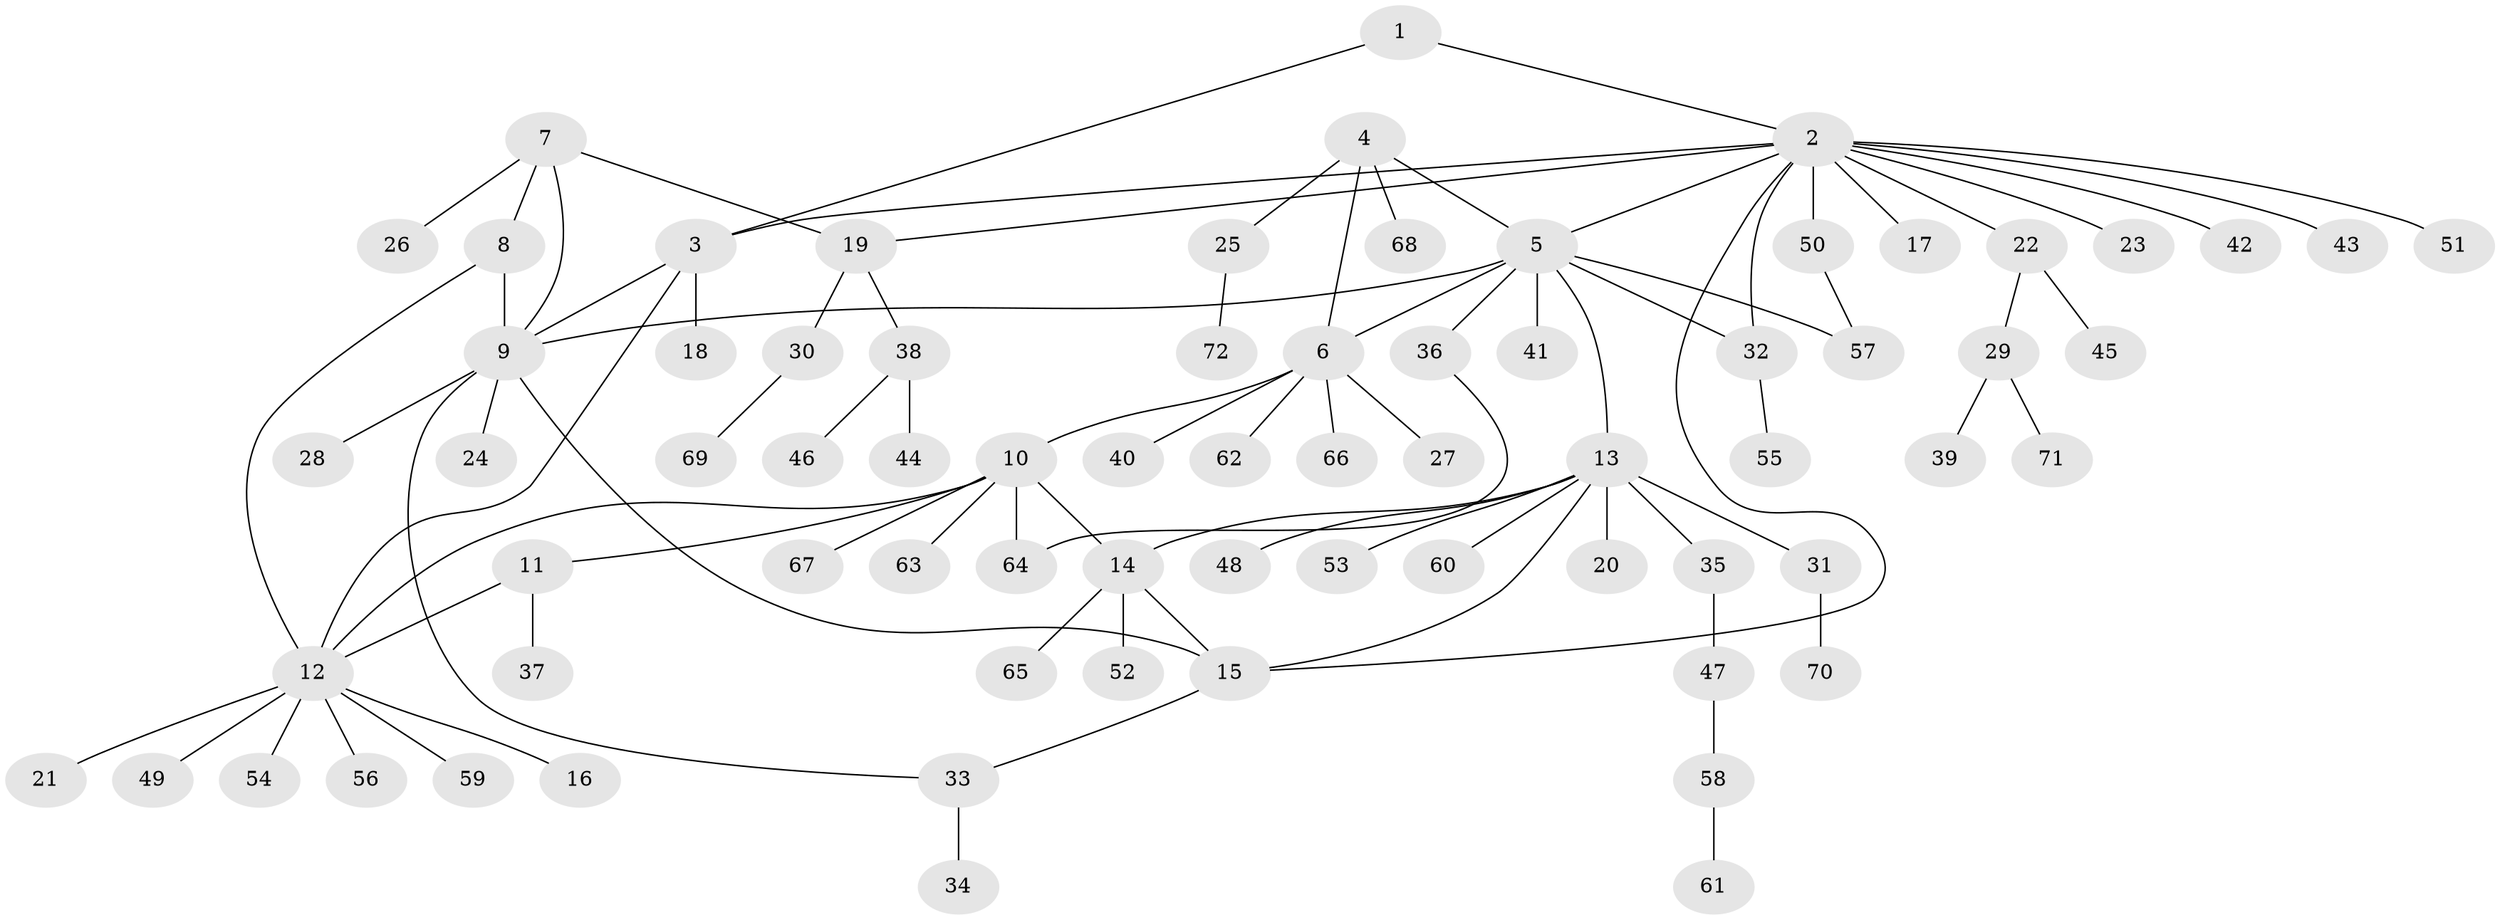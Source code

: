 // Generated by graph-tools (version 1.1) at 2025/26/03/09/25 03:26:46]
// undirected, 72 vertices, 87 edges
graph export_dot {
graph [start="1"]
  node [color=gray90,style=filled];
  1;
  2;
  3;
  4;
  5;
  6;
  7;
  8;
  9;
  10;
  11;
  12;
  13;
  14;
  15;
  16;
  17;
  18;
  19;
  20;
  21;
  22;
  23;
  24;
  25;
  26;
  27;
  28;
  29;
  30;
  31;
  32;
  33;
  34;
  35;
  36;
  37;
  38;
  39;
  40;
  41;
  42;
  43;
  44;
  45;
  46;
  47;
  48;
  49;
  50;
  51;
  52;
  53;
  54;
  55;
  56;
  57;
  58;
  59;
  60;
  61;
  62;
  63;
  64;
  65;
  66;
  67;
  68;
  69;
  70;
  71;
  72;
  1 -- 2;
  1 -- 3;
  2 -- 3;
  2 -- 5;
  2 -- 15;
  2 -- 17;
  2 -- 19;
  2 -- 22;
  2 -- 23;
  2 -- 32;
  2 -- 42;
  2 -- 43;
  2 -- 50;
  2 -- 51;
  3 -- 9;
  3 -- 12;
  3 -- 18;
  4 -- 5;
  4 -- 6;
  4 -- 25;
  4 -- 68;
  5 -- 6;
  5 -- 9;
  5 -- 13;
  5 -- 32;
  5 -- 36;
  5 -- 41;
  5 -- 57;
  6 -- 10;
  6 -- 27;
  6 -- 40;
  6 -- 62;
  6 -- 66;
  7 -- 8;
  7 -- 9;
  7 -- 19;
  7 -- 26;
  8 -- 9;
  8 -- 12;
  9 -- 15;
  9 -- 24;
  9 -- 28;
  9 -- 33;
  10 -- 11;
  10 -- 12;
  10 -- 14;
  10 -- 63;
  10 -- 64;
  10 -- 67;
  11 -- 12;
  11 -- 37;
  12 -- 16;
  12 -- 21;
  12 -- 49;
  12 -- 54;
  12 -- 56;
  12 -- 59;
  13 -- 14;
  13 -- 15;
  13 -- 20;
  13 -- 31;
  13 -- 35;
  13 -- 48;
  13 -- 53;
  13 -- 60;
  14 -- 15;
  14 -- 52;
  14 -- 65;
  15 -- 33;
  19 -- 30;
  19 -- 38;
  22 -- 29;
  22 -- 45;
  25 -- 72;
  29 -- 39;
  29 -- 71;
  30 -- 69;
  31 -- 70;
  32 -- 55;
  33 -- 34;
  35 -- 47;
  36 -- 64;
  38 -- 44;
  38 -- 46;
  47 -- 58;
  50 -- 57;
  58 -- 61;
}
